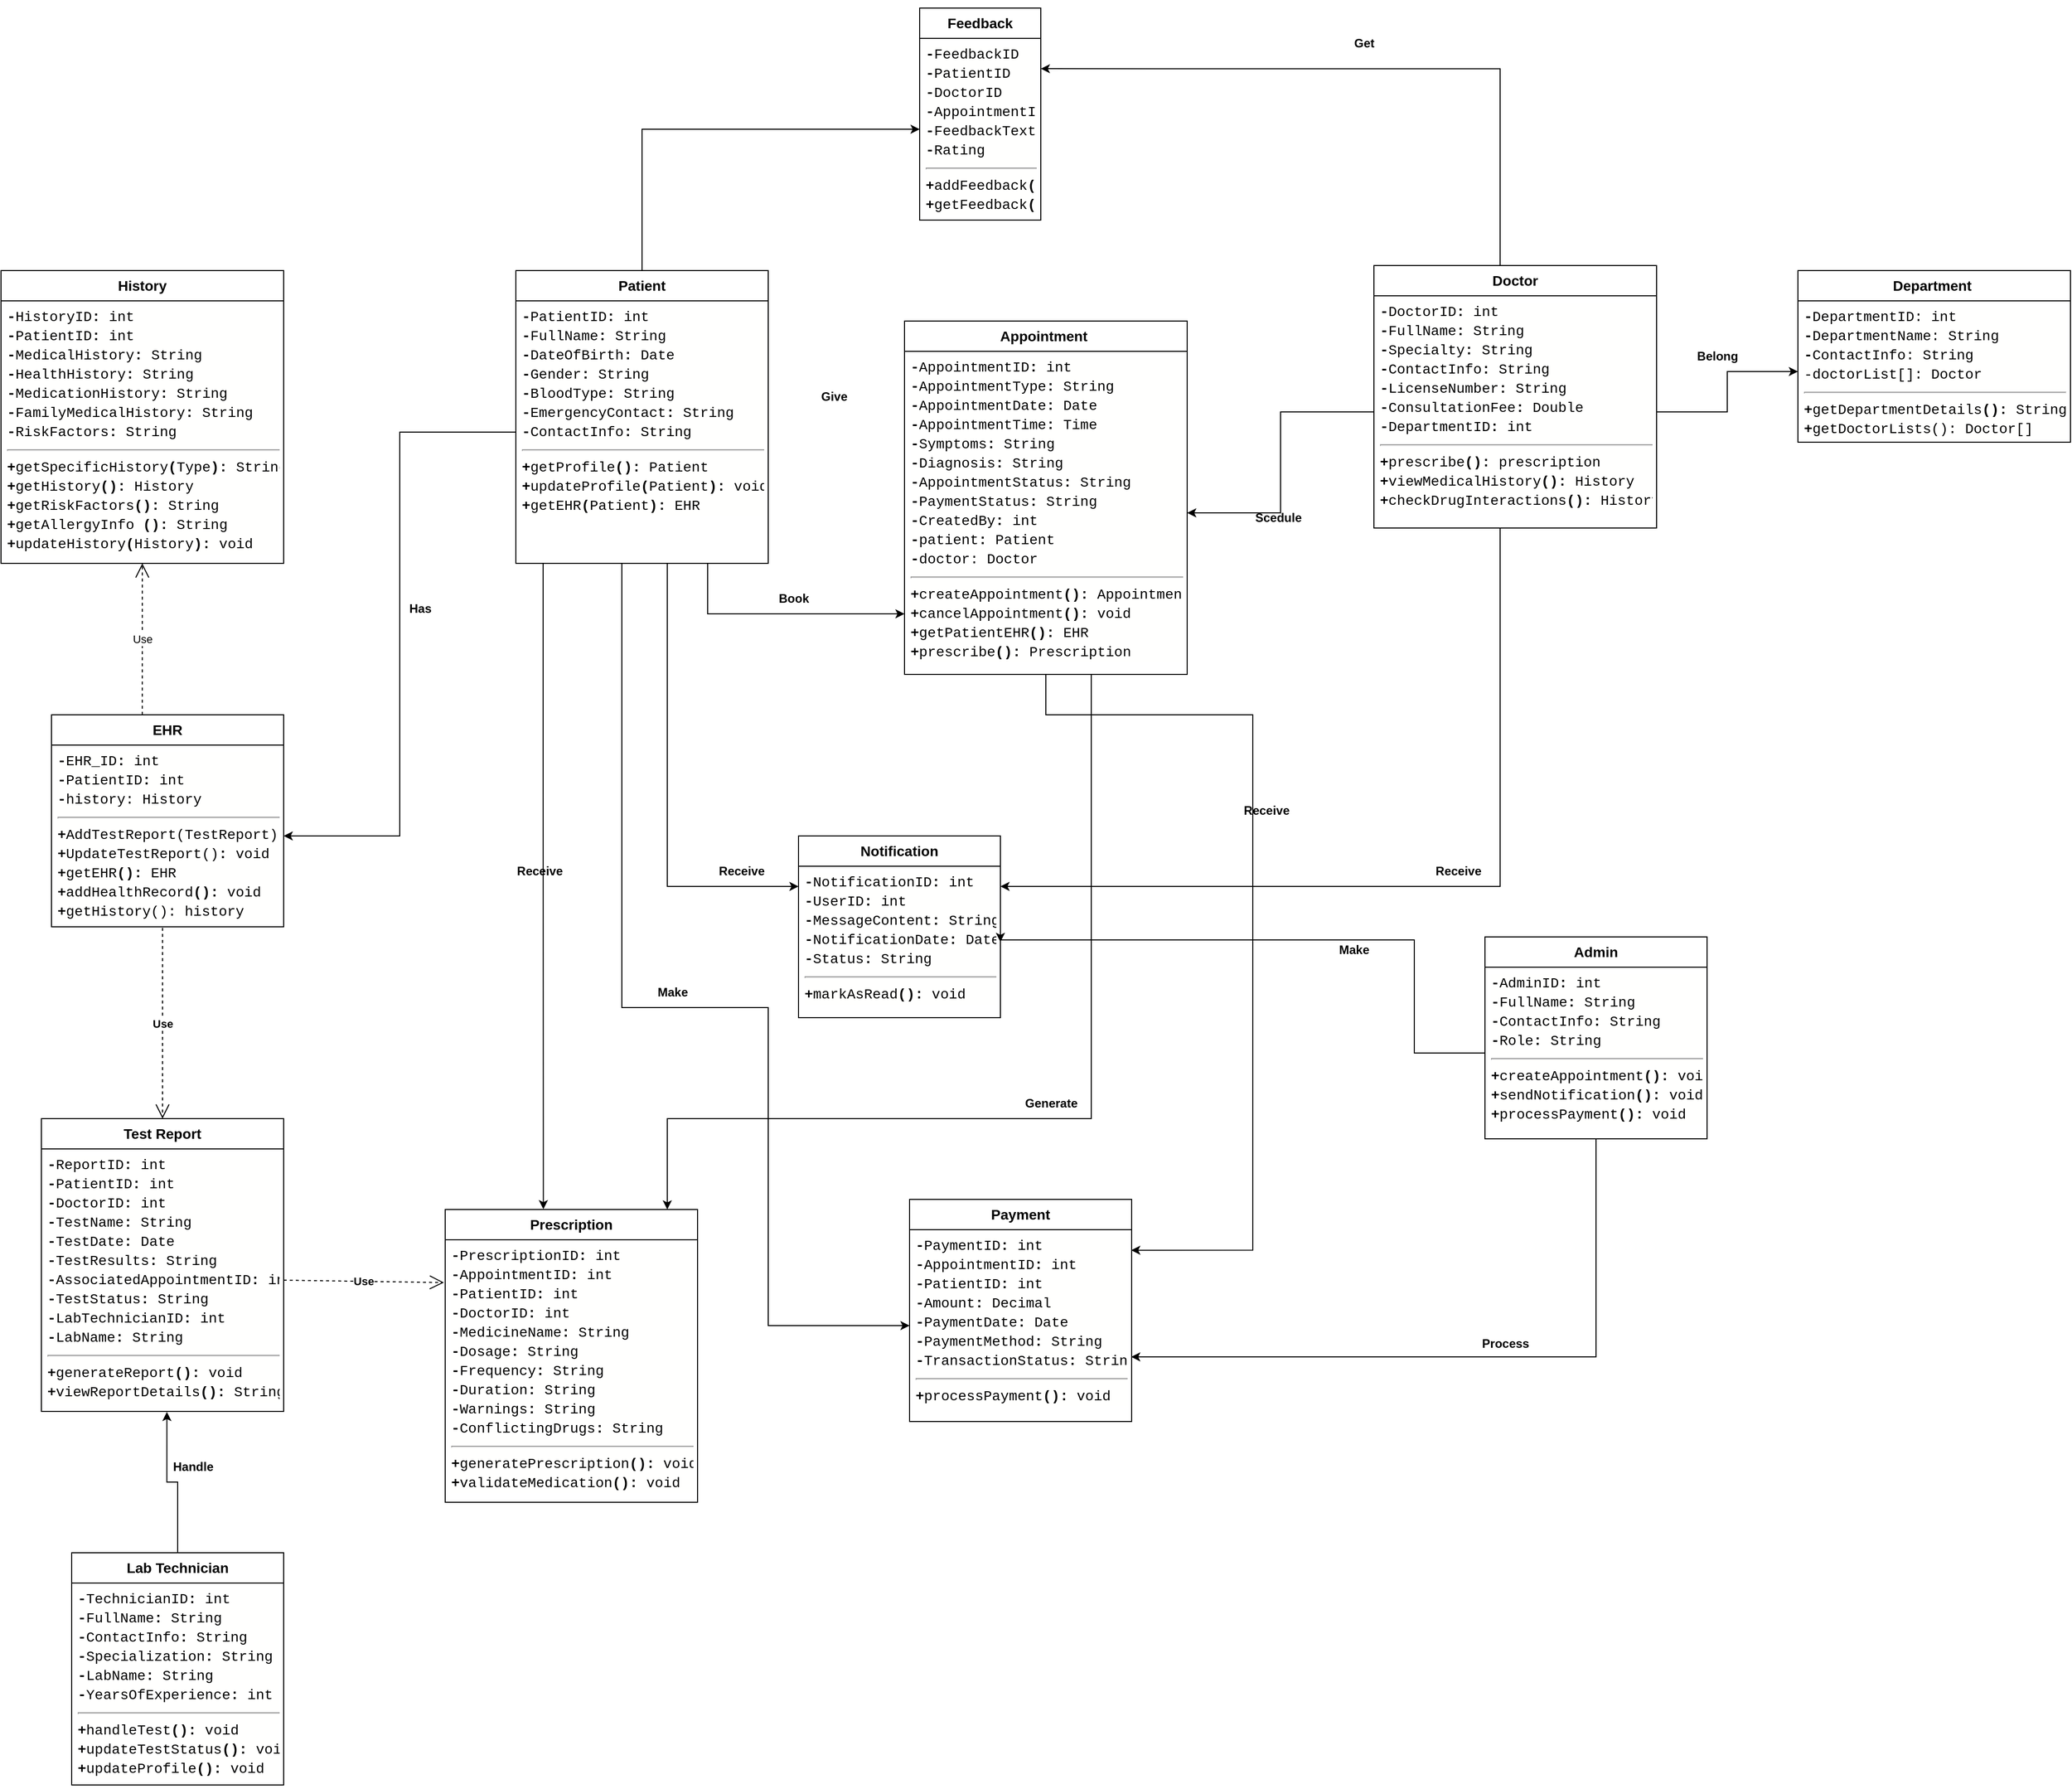 <mxfile version="25.0.1">
  <diagram id="C5RBs43oDa-KdzZeNtuy" name="Page-1">
    <mxGraphModel dx="1050" dy="574" grid="1" gridSize="10" guides="1" tooltips="1" connect="1" arrows="1" fold="1" page="1" pageScale="1" pageWidth="3300" pageHeight="4681" math="0" shadow="0">
      <root>
        <mxCell id="WIyWlLk6GJQsqaUBKTNV-0" />
        <mxCell id="WIyWlLk6GJQsqaUBKTNV-1" parent="WIyWlLk6GJQsqaUBKTNV-0" />
        <mxCell id="3bDkZ6XuROaeYBq_H3r6-121" style="edgeStyle=orthogonalEdgeStyle;rounded=0;orthogonalLoop=1;jettySize=auto;html=1;" parent="WIyWlLk6GJQsqaUBKTNV-1" source="3bDkZ6XuROaeYBq_H3r6-7" target="3bDkZ6XuROaeYBq_H3r6-32" edge="1">
          <mxGeometry relative="1" as="geometry">
            <Array as="points">
              <mxPoint x="1645" y="1170" />
            </Array>
          </mxGeometry>
        </mxCell>
        <mxCell id="3bDkZ6XuROaeYBq_H3r6-7" value="&lt;h3&gt;Doctor&lt;/h3&gt;" style="swimlane;fontStyle=0;childLayout=stackLayout;horizontal=1;startSize=30;horizontalStack=0;resizeParent=1;resizeParentMax=0;resizeLast=0;collapsible=1;marginBottom=0;whiteSpace=wrap;html=1;" parent="WIyWlLk6GJQsqaUBKTNV-1" vertex="1">
          <mxGeometry x="1520" y="555" width="280" height="260" as="geometry" />
        </mxCell>
        <mxCell id="3bDkZ6XuROaeYBq_H3r6-10" value="&lt;div style=&quot;background-color: rgb(255, 255, 254); font-family: Consolas, &amp;quot;Courier New&amp;quot;, monospace; font-size: 14px; line-height: 19px; white-space: pre;&quot;&gt;&lt;div style=&quot;line-height: 19px;&quot;&gt;&lt;div style=&quot;line-height: 19px;&quot;&gt;&lt;div&gt;&lt;span style=&quot;font-weight: bold;&quot;&gt;-&lt;/span&gt;DoctorID&lt;span style=&quot;font-weight: bold;&quot;&gt;:&lt;/span&gt; int&lt;/div&gt;&lt;div&gt;&lt;span style=&quot;font-weight: bold;&quot;&gt;-&lt;/span&gt;FullName&lt;span style=&quot;font-weight: bold;&quot;&gt;:&lt;/span&gt; String&lt;/div&gt;&lt;div&gt;&lt;span style=&quot;font-weight: bold;&quot;&gt;-&lt;/span&gt;Specialty&lt;span style=&quot;font-weight: bold;&quot;&gt;:&lt;/span&gt; String&lt;/div&gt;&lt;div&gt;&lt;span style=&quot;font-weight: bold;&quot;&gt;-&lt;/span&gt;ContactInfo&lt;span style=&quot;font-weight: bold;&quot;&gt;:&lt;/span&gt; String&lt;/div&gt;&lt;div&gt;&lt;span style=&quot;font-weight: bold;&quot;&gt;-&lt;/span&gt;LicenseNumber&lt;span style=&quot;font-weight: bold;&quot;&gt;:&lt;/span&gt; String&lt;/div&gt;&lt;div&gt;&lt;span style=&quot;font-weight: bold;&quot;&gt;-&lt;/span&gt;ConsultationFee&lt;span style=&quot;font-weight: bold;&quot;&gt;:&lt;/span&gt; Double&lt;/div&gt;&lt;div&gt;&lt;span style=&quot;font-weight: bold;&quot;&gt;-&lt;/span&gt;DepartmentID&lt;span style=&quot;font-weight: bold;&quot;&gt;:&lt;/span&gt; int&lt;/div&gt;&lt;hr&gt;&lt;div&gt;&lt;span style=&quot;font-weight: bold;&quot;&gt;+&lt;/span&gt;prescribe&lt;span style=&quot;font-weight: bold;&quot;&gt;():&lt;/span&gt; prescription&lt;/div&gt;&lt;div&gt;&lt;span style=&quot;font-weight: bold;&quot;&gt;+&lt;/span&gt;viewMedicalHistory&lt;span style=&quot;font-weight: bold;&quot;&gt;():&lt;/span&gt; History&lt;/div&gt;&lt;div&gt;&lt;span style=&quot;font-weight: bold;&quot;&gt;+&lt;/span&gt;checkDrugInteractions&lt;span style=&quot;font-weight: bold;&quot;&gt;():&lt;/span&gt; History&lt;/div&gt;&lt;/div&gt;&lt;/div&gt;&lt;/div&gt;" style="text;strokeColor=none;fillColor=none;align=left;verticalAlign=top;spacingLeft=4;spacingRight=4;overflow=hidden;points=[[0,0.5],[1,0.5]];portConstraint=eastwest;rotatable=0;whiteSpace=wrap;html=1;" parent="3bDkZ6XuROaeYBq_H3r6-7" vertex="1">
          <mxGeometry y="30" width="280" height="230" as="geometry" />
        </mxCell>
        <mxCell id="3bDkZ6XuROaeYBq_H3r6-58" style="edgeStyle=orthogonalEdgeStyle;rounded=0;orthogonalLoop=1;jettySize=auto;html=1;" parent="WIyWlLk6GJQsqaUBKTNV-1" source="3bDkZ6XuROaeYBq_H3r6-19" target="3bDkZ6XuROaeYBq_H3r6-22" edge="1">
          <mxGeometry relative="1" as="geometry">
            <Array as="points">
              <mxPoint x="860" y="900" />
            </Array>
          </mxGeometry>
        </mxCell>
        <mxCell id="3bDkZ6XuROaeYBq_H3r6-73" style="edgeStyle=orthogonalEdgeStyle;rounded=0;orthogonalLoop=1;jettySize=auto;html=1;" parent="WIyWlLk6GJQsqaUBKTNV-1" source="3bDkZ6XuROaeYBq_H3r6-19" target="3bDkZ6XuROaeYBq_H3r6-32" edge="1">
          <mxGeometry relative="1" as="geometry">
            <Array as="points">
              <mxPoint x="820" y="1170" />
            </Array>
          </mxGeometry>
        </mxCell>
        <mxCell id="3bDkZ6XuROaeYBq_H3r6-77" style="edgeStyle=orthogonalEdgeStyle;rounded=0;orthogonalLoop=1;jettySize=auto;html=1;entryX=0;entryY=0.5;entryDx=0;entryDy=0;" parent="WIyWlLk6GJQsqaUBKTNV-1" source="3bDkZ6XuROaeYBq_H3r6-19" target="3bDkZ6XuROaeYBq_H3r6-43" edge="1">
          <mxGeometry relative="1" as="geometry">
            <Array as="points">
              <mxPoint x="775" y="1290" />
              <mxPoint x="920" y="1290" />
              <mxPoint x="920" y="1605" />
            </Array>
          </mxGeometry>
        </mxCell>
        <mxCell id="3bDkZ6XuROaeYBq_H3r6-129" style="edgeStyle=orthogonalEdgeStyle;rounded=0;orthogonalLoop=1;jettySize=auto;html=1;" parent="WIyWlLk6GJQsqaUBKTNV-1" source="3bDkZ6XuROaeYBq_H3r6-19" target="3bDkZ6XuROaeYBq_H3r6-34" edge="1">
          <mxGeometry relative="1" as="geometry" />
        </mxCell>
        <mxCell id="3bDkZ6XuROaeYBq_H3r6-19" value="&lt;h3&gt;Patient&lt;/h3&gt;" style="swimlane;fontStyle=0;childLayout=stackLayout;horizontal=1;startSize=30;horizontalStack=0;resizeParent=1;resizeParentMax=0;resizeLast=0;collapsible=1;marginBottom=0;whiteSpace=wrap;html=1;" parent="WIyWlLk6GJQsqaUBKTNV-1" vertex="1">
          <mxGeometry x="670" y="560" width="250" height="290" as="geometry" />
        </mxCell>
        <mxCell id="3bDkZ6XuROaeYBq_H3r6-20" value="&lt;div style=&quot;background-color: rgb(255, 255, 254); font-family: Consolas, &amp;quot;Courier New&amp;quot;, monospace; font-size: 14px; line-height: 19px; white-space: pre;&quot;&gt;&lt;div style=&quot;line-height: 19px;&quot;&gt;&lt;div style=&quot;line-height: 19px;&quot;&gt;&lt;div style=&quot;line-height: 19px;&quot;&gt;&lt;div&gt;&lt;span style=&quot;font-weight: bold;&quot;&gt;-&lt;/span&gt;PatientID&lt;span style=&quot;font-weight: bold;&quot;&gt;:&lt;/span&gt; int&lt;/div&gt;&lt;div&gt;&lt;span style=&quot;font-weight: bold;&quot;&gt;-&lt;/span&gt;FullName&lt;span style=&quot;font-weight: bold;&quot;&gt;:&lt;/span&gt; String&lt;/div&gt;&lt;div&gt;&lt;span style=&quot;font-weight: bold;&quot;&gt;-&lt;/span&gt;DateOfBirth&lt;span style=&quot;font-weight: bold;&quot;&gt;:&lt;/span&gt; Date&lt;/div&gt;&lt;div&gt;&lt;span style=&quot;font-weight: bold;&quot;&gt;-&lt;/span&gt;Gender&lt;span style=&quot;font-weight: bold;&quot;&gt;:&lt;/span&gt; String&lt;/div&gt;&lt;div&gt;&lt;span style=&quot;font-weight: bold;&quot;&gt;-&lt;/span&gt;BloodType&lt;span style=&quot;font-weight: bold;&quot;&gt;:&lt;/span&gt; String&lt;/div&gt;&lt;div&gt;&lt;span style=&quot;font-weight: bold;&quot;&gt;-&lt;/span&gt;EmergencyContact&lt;span style=&quot;font-weight: bold;&quot;&gt;:&lt;/span&gt; String&lt;/div&gt;&lt;div&gt;&lt;span style=&quot;font-weight: bold;&quot;&gt;-&lt;/span&gt;ContactInfo&lt;span style=&quot;font-weight: bold;&quot;&gt;:&lt;/span&gt; String&lt;/div&gt;&lt;hr&gt;&lt;div&gt;&lt;span style=&quot;font-weight: bold;&quot;&gt;+&lt;/span&gt;getProfile&lt;span style=&quot;font-weight: bold;&quot;&gt;():&lt;/span&gt; Patient&lt;/div&gt;&lt;div&gt;&lt;span style=&quot;font-weight: bold;&quot;&gt;+&lt;/span&gt;updateProfile&lt;span style=&quot;font-weight: bold;&quot;&gt;(&lt;/span&gt;Patient&lt;span style=&quot;font-weight: bold;&quot;&gt;):&lt;/span&gt; void&lt;/div&gt;&lt;div&gt;&lt;span style=&quot;font-weight: bold;&quot;&gt;+&lt;/span&gt;getEHR&lt;span style=&quot;font-weight: bold;&quot;&gt;(&lt;/span&gt;Patient&lt;span style=&quot;font-weight: bold;&quot;&gt;):&lt;/span&gt; EHR&lt;/div&gt;&lt;/div&gt;&lt;/div&gt;&lt;/div&gt;&lt;/div&gt;" style="text;strokeColor=none;fillColor=none;align=left;verticalAlign=top;spacingLeft=4;spacingRight=4;overflow=hidden;points=[[0,0.5],[1,0.5]];portConstraint=eastwest;rotatable=0;whiteSpace=wrap;html=1;" parent="3bDkZ6XuROaeYBq_H3r6-19" vertex="1">
          <mxGeometry y="30" width="250" height="260" as="geometry" />
        </mxCell>
        <mxCell id="3bDkZ6XuROaeYBq_H3r6-131" style="edgeStyle=orthogonalEdgeStyle;rounded=0;orthogonalLoop=1;jettySize=auto;html=1;" parent="WIyWlLk6GJQsqaUBKTNV-1" source="3bDkZ6XuROaeYBq_H3r6-21" target="3bDkZ6XuROaeYBq_H3r6-23" edge="1">
          <mxGeometry relative="1" as="geometry">
            <Array as="points">
              <mxPoint x="1240" y="1400" />
              <mxPoint x="820" y="1400" />
            </Array>
          </mxGeometry>
        </mxCell>
        <mxCell id="3bDkZ6XuROaeYBq_H3r6-135" style="edgeStyle=orthogonalEdgeStyle;rounded=0;orthogonalLoop=1;jettySize=auto;html=1;entryX=0.998;entryY=0.107;entryDx=0;entryDy=0;entryPerimeter=0;" parent="WIyWlLk6GJQsqaUBKTNV-1" source="3bDkZ6XuROaeYBq_H3r6-21" target="3bDkZ6XuROaeYBq_H3r6-43" edge="1">
          <mxGeometry relative="1" as="geometry">
            <mxPoint x="1300" y="1520" as="targetPoint" />
            <Array as="points">
              <mxPoint x="1400" y="1000" />
              <mxPoint x="1400" y="1530" />
            </Array>
          </mxGeometry>
        </mxCell>
        <mxCell id="3bDkZ6XuROaeYBq_H3r6-21" value="&lt;h3&gt;Appointment&amp;nbsp;&lt;/h3&gt;" style="swimlane;fontStyle=0;childLayout=stackLayout;horizontal=1;startSize=30;horizontalStack=0;resizeParent=1;resizeParentMax=0;resizeLast=0;collapsible=1;marginBottom=0;whiteSpace=wrap;html=1;" parent="WIyWlLk6GJQsqaUBKTNV-1" vertex="1">
          <mxGeometry x="1055" y="610" width="280" height="350" as="geometry" />
        </mxCell>
        <mxCell id="3bDkZ6XuROaeYBq_H3r6-22" value="&lt;div style=&quot;background-color: rgb(255, 255, 254); font-family: Consolas, &amp;quot;Courier New&amp;quot;, monospace; font-size: 14px; line-height: 19px; white-space: pre;&quot;&gt;&lt;div style=&quot;line-height: 19px;&quot;&gt;&lt;div style=&quot;line-height: 19px;&quot;&gt;&lt;div style=&quot;line-height: 19px;&quot;&gt;&lt;div&gt;&lt;span style=&quot;font-weight: bold;&quot;&gt;-&lt;/span&gt;AppointmentID&lt;span style=&quot;font-weight: bold;&quot;&gt;:&lt;/span&gt; int&lt;/div&gt;&lt;div&gt;&lt;span style=&quot;font-weight: bold;&quot;&gt;-&lt;/span&gt;AppointmentType&lt;span style=&quot;font-weight: bold;&quot;&gt;:&lt;/span&gt; String&lt;/div&gt;&lt;div&gt;&lt;span style=&quot;font-weight: bold;&quot;&gt;-&lt;/span&gt;AppointmentDate&lt;span style=&quot;font-weight: bold;&quot;&gt;:&lt;/span&gt; Date&lt;/div&gt;&lt;div&gt;&lt;span style=&quot;font-weight: bold;&quot;&gt;-&lt;/span&gt;AppointmentTime&lt;span style=&quot;font-weight: bold;&quot;&gt;:&lt;/span&gt; Time&lt;/div&gt;&lt;div&gt;&lt;span style=&quot;font-weight: bold;&quot;&gt;-&lt;/span&gt;Symptoms&lt;span style=&quot;font-weight: bold;&quot;&gt;:&lt;/span&gt; String&lt;/div&gt;&lt;div&gt;&lt;span style=&quot;font-weight: bold;&quot;&gt;-&lt;/span&gt;Diagnosis&lt;span style=&quot;font-weight: bold;&quot;&gt;:&lt;/span&gt; String&lt;/div&gt;&lt;div&gt;&lt;span style=&quot;font-weight: bold;&quot;&gt;-&lt;/span&gt;AppointmentStatus&lt;span style=&quot;font-weight: bold;&quot;&gt;:&lt;/span&gt; String&lt;/div&gt;&lt;div&gt;&lt;span style=&quot;font-weight: bold;&quot;&gt;-&lt;/span&gt;PaymentStatus&lt;span style=&quot;font-weight: bold;&quot;&gt;:&lt;/span&gt; String&lt;/div&gt;&lt;div&gt;&lt;span style=&quot;font-weight: bold;&quot;&gt;-&lt;/span&gt;CreatedBy&lt;span style=&quot;font-weight: bold;&quot;&gt;:&lt;/span&gt; int&lt;/div&gt;&lt;div&gt;&lt;span style=&quot;font-weight: bold;&quot;&gt;-&lt;/span&gt;patient&lt;span style=&quot;font-weight: bold;&quot;&gt;: &lt;/span&gt;Patient&lt;/div&gt;&lt;div&gt;&lt;b&gt;-&lt;/b&gt;doctor: Doctor&lt;/div&gt;&lt;hr&gt;&lt;div&gt;&lt;span style=&quot;font-weight: bold;&quot;&gt;+&lt;/span&gt;createAppointment&lt;span style=&quot;font-weight: bold;&quot;&gt;():&lt;/span&gt; Appointment&lt;/div&gt;&lt;div&gt;&lt;span style=&quot;font-weight: bold;&quot;&gt;+&lt;/span&gt;cancelAppointment&lt;span style=&quot;font-weight: bold;&quot;&gt;():&lt;/span&gt; void&lt;/div&gt;&lt;div&gt;&lt;span style=&quot;font-weight: bold;&quot;&gt;+&lt;/span&gt;getPatientEHR&lt;span style=&quot;font-weight: bold;&quot;&gt;():&lt;/span&gt; EHR&lt;/div&gt;&lt;div&gt;&lt;span style=&quot;font-weight: bold;&quot;&gt;+&lt;/span&gt;prescribe&lt;span style=&quot;font-weight: bold;&quot;&gt;():&lt;/span&gt; Prescription &lt;/div&gt;&lt;/div&gt;&lt;/div&gt;&lt;/div&gt;&lt;/div&gt;" style="text;strokeColor=none;fillColor=none;align=left;verticalAlign=top;spacingLeft=4;spacingRight=4;overflow=hidden;points=[[0,0.5],[1,0.5]];portConstraint=eastwest;rotatable=0;whiteSpace=wrap;html=1;" parent="3bDkZ6XuROaeYBq_H3r6-21" vertex="1">
          <mxGeometry y="30" width="280" height="320" as="geometry" />
        </mxCell>
        <mxCell id="3bDkZ6XuROaeYBq_H3r6-23" value="&lt;h3&gt;&lt;b&gt;Prescription&lt;/b&gt;&lt;/h3&gt;" style="swimlane;fontStyle=0;childLayout=stackLayout;horizontal=1;startSize=30;horizontalStack=0;resizeParent=1;resizeParentMax=0;resizeLast=0;collapsible=1;marginBottom=0;whiteSpace=wrap;html=1;" parent="WIyWlLk6GJQsqaUBKTNV-1" vertex="1">
          <mxGeometry x="600" y="1490" width="250" height="290" as="geometry" />
        </mxCell>
        <mxCell id="3bDkZ6XuROaeYBq_H3r6-24" value="&lt;div style=&quot;background-color: rgb(255, 255, 254); font-family: Consolas, &amp;quot;Courier New&amp;quot;, monospace; font-size: 14px; line-height: 19px; white-space: pre;&quot;&gt;&lt;div style=&quot;line-height: 19px;&quot;&gt;&lt;div style=&quot;line-height: 19px;&quot;&gt;&lt;div style=&quot;line-height: 19px;&quot;&gt;&lt;div&gt;&lt;span style=&quot;font-weight: bold;&quot;&gt;-&lt;/span&gt;PrescriptionID&lt;span style=&quot;font-weight: bold;&quot;&gt;:&lt;/span&gt; int&lt;/div&gt;&lt;div&gt;&lt;span style=&quot;font-weight: bold;&quot;&gt;-&lt;/span&gt;AppointmentID&lt;span style=&quot;font-weight: bold;&quot;&gt;:&lt;/span&gt; int&lt;/div&gt;&lt;div&gt;&lt;span style=&quot;font-weight: bold;&quot;&gt;-&lt;/span&gt;PatientID&lt;span style=&quot;font-weight: bold;&quot;&gt;:&lt;/span&gt; int&lt;/div&gt;&lt;div&gt;&lt;span style=&quot;font-weight: bold;&quot;&gt;-&lt;/span&gt;DoctorID&lt;span style=&quot;font-weight: bold;&quot;&gt;:&lt;/span&gt; int&lt;/div&gt;&lt;div&gt;&lt;span style=&quot;font-weight: bold;&quot;&gt;-&lt;/span&gt;MedicineName&lt;span style=&quot;font-weight: bold;&quot;&gt;:&lt;/span&gt; String&lt;/div&gt;&lt;div&gt;&lt;span style=&quot;font-weight: bold;&quot;&gt;-&lt;/span&gt;Dosage&lt;span style=&quot;font-weight: bold;&quot;&gt;:&lt;/span&gt; String&lt;/div&gt;&lt;div&gt;&lt;span style=&quot;font-weight: bold;&quot;&gt;-&lt;/span&gt;Frequency&lt;span style=&quot;font-weight: bold;&quot;&gt;:&lt;/span&gt; String&lt;/div&gt;&lt;div&gt;&lt;span style=&quot;font-weight: bold;&quot;&gt;-&lt;/span&gt;Duration&lt;span style=&quot;font-weight: bold;&quot;&gt;:&lt;/span&gt; String&lt;/div&gt;&lt;div&gt;&lt;span style=&quot;font-weight: bold;&quot;&gt;-&lt;/span&gt;Warnings&lt;span style=&quot;font-weight: bold;&quot;&gt;:&lt;/span&gt; String&lt;/div&gt;&lt;div&gt;&lt;span style=&quot;font-weight: bold;&quot;&gt;-&lt;/span&gt;ConflictingDrugs&lt;span style=&quot;font-weight: bold;&quot;&gt;:&lt;/span&gt; String&lt;/div&gt;&lt;hr&gt;&lt;div&gt;&lt;span style=&quot;font-weight: bold;&quot;&gt;+&lt;/span&gt;generatePrescription&lt;span style=&quot;font-weight: bold;&quot;&gt;():&lt;/span&gt; void&lt;/div&gt;&lt;div&gt;&lt;span style=&quot;font-weight: bold;&quot;&gt;+&lt;/span&gt;validateMedication&lt;span style=&quot;font-weight: bold;&quot;&gt;():&lt;/span&gt; void&lt;/div&gt;&lt;/div&gt;&lt;/div&gt;&lt;/div&gt;&lt;/div&gt;" style="text;strokeColor=none;fillColor=none;align=left;verticalAlign=top;spacingLeft=4;spacingRight=4;overflow=hidden;points=[[0,0.5],[1,0.5]];portConstraint=eastwest;rotatable=0;whiteSpace=wrap;html=1;" parent="3bDkZ6XuROaeYBq_H3r6-23" vertex="1">
          <mxGeometry y="30" width="250" height="260" as="geometry" />
        </mxCell>
        <mxCell id="3bDkZ6XuROaeYBq_H3r6-27" value="&lt;h3&gt;Lab Technician&lt;/h3&gt;" style="swimlane;fontStyle=0;childLayout=stackLayout;horizontal=1;startSize=30;horizontalStack=0;resizeParent=1;resizeParentMax=0;resizeLast=0;collapsible=1;marginBottom=0;whiteSpace=wrap;html=1;" parent="WIyWlLk6GJQsqaUBKTNV-1" vertex="1">
          <mxGeometry x="230" y="1830" width="210" height="230" as="geometry" />
        </mxCell>
        <mxCell id="3bDkZ6XuROaeYBq_H3r6-28" value="&lt;div style=&quot;background-color: rgb(255, 255, 254); font-family: Consolas, &amp;quot;Courier New&amp;quot;, monospace; font-size: 14px; line-height: 19px; white-space: pre;&quot;&gt;&lt;div style=&quot;line-height: 19px;&quot;&gt;&lt;div style=&quot;line-height: 19px;&quot;&gt;&lt;div style=&quot;line-height: 19px;&quot;&gt;&lt;div style=&quot;line-height: 19px;&quot;&gt;&lt;div&gt;&lt;span style=&quot;font-weight: bold;&quot;&gt;-&lt;/span&gt;TechnicianID&lt;span style=&quot;font-weight: bold;&quot;&gt;:&lt;/span&gt; int&lt;/div&gt;&lt;div&gt;&lt;span style=&quot;font-weight: bold;&quot;&gt;-&lt;/span&gt;FullName&lt;span style=&quot;font-weight: bold;&quot;&gt;:&lt;/span&gt; String&lt;/div&gt;&lt;div&gt;&lt;span style=&quot;font-weight: bold;&quot;&gt;-&lt;/span&gt;ContactInfo&lt;span style=&quot;font-weight: bold;&quot;&gt;:&lt;/span&gt; String&lt;/div&gt;&lt;div&gt;&lt;span style=&quot;font-weight: bold;&quot;&gt;-&lt;/span&gt;Specialization&lt;span style=&quot;font-weight: bold;&quot;&gt;:&lt;/span&gt; String&lt;/div&gt;&lt;div&gt;&lt;span style=&quot;font-weight: bold;&quot;&gt;-&lt;/span&gt;LabName&lt;span style=&quot;font-weight: bold;&quot;&gt;:&lt;/span&gt; String&lt;/div&gt;&lt;div&gt;&lt;span style=&quot;font-weight: bold;&quot;&gt;-&lt;/span&gt;YearsOfExperience&lt;span style=&quot;font-weight: bold;&quot;&gt;:&lt;/span&gt; int&lt;/div&gt;&lt;hr&gt;&lt;div&gt;&lt;span style=&quot;font-weight: bold;&quot;&gt;+&lt;/span&gt;handleTest&lt;span style=&quot;font-weight: bold;&quot;&gt;():&lt;/span&gt; void&lt;/div&gt;&lt;div&gt;&lt;span style=&quot;font-weight: bold;&quot;&gt;+&lt;/span&gt;updateTestStatus&lt;span style=&quot;font-weight: bold;&quot;&gt;():&lt;/span&gt; void&lt;/div&gt;&lt;div&gt;&lt;span style=&quot;font-weight: bold;&quot;&gt;+&lt;/span&gt;updateProfile&lt;span style=&quot;font-weight: bold;&quot;&gt;():&lt;/span&gt; void&lt;/div&gt;&lt;/div&gt;&lt;/div&gt;&lt;/div&gt;&lt;/div&gt;&lt;/div&gt;" style="text;strokeColor=none;fillColor=none;align=left;verticalAlign=top;spacingLeft=4;spacingRight=4;overflow=hidden;points=[[0,0.5],[1,0.5]];portConstraint=eastwest;rotatable=0;whiteSpace=wrap;html=1;" parent="3bDkZ6XuROaeYBq_H3r6-27" vertex="1">
          <mxGeometry y="30" width="210" height="200" as="geometry" />
        </mxCell>
        <mxCell id="3bDkZ6XuROaeYBq_H3r6-29" value="&lt;h3&gt;&lt;b&gt;Test Report&lt;/b&gt;&lt;/h3&gt;" style="swimlane;fontStyle=0;childLayout=stackLayout;horizontal=1;startSize=30;horizontalStack=0;resizeParent=1;resizeParentMax=0;resizeLast=0;collapsible=1;marginBottom=0;whiteSpace=wrap;html=1;" parent="WIyWlLk6GJQsqaUBKTNV-1" vertex="1">
          <mxGeometry x="200" y="1400" width="240" height="290" as="geometry" />
        </mxCell>
        <mxCell id="3bDkZ6XuROaeYBq_H3r6-30" value="&lt;div style=&quot;background-color: rgb(255, 255, 254); font-family: Consolas, &amp;quot;Courier New&amp;quot;, monospace; font-size: 14px; line-height: 19px; white-space: pre;&quot;&gt;&lt;div style=&quot;line-height: 19px;&quot;&gt;&lt;div style=&quot;line-height: 19px;&quot;&gt;&lt;div style=&quot;line-height: 19px;&quot;&gt;&lt;div style=&quot;line-height: 19px;&quot;&gt;&lt;div&gt;&lt;span style=&quot;font-weight: bold;&quot;&gt;-&lt;/span&gt;ReportID&lt;span style=&quot;font-weight: bold;&quot;&gt;:&lt;/span&gt; int&lt;/div&gt;&lt;div&gt;&lt;span style=&quot;font-weight: bold;&quot;&gt;-&lt;/span&gt;PatientID&lt;span style=&quot;font-weight: bold;&quot;&gt;:&lt;/span&gt; int&lt;/div&gt;&lt;div&gt;&lt;span style=&quot;font-weight: bold;&quot;&gt;-&lt;/span&gt;DoctorID&lt;span style=&quot;font-weight: bold;&quot;&gt;:&lt;/span&gt; int&lt;/div&gt;&lt;div&gt;&lt;span style=&quot;font-weight: bold;&quot;&gt;-&lt;/span&gt;TestName&lt;span style=&quot;font-weight: bold;&quot;&gt;:&lt;/span&gt; String&lt;/div&gt;&lt;div&gt;&lt;span style=&quot;font-weight: bold;&quot;&gt;-&lt;/span&gt;TestDate&lt;span style=&quot;font-weight: bold;&quot;&gt;:&lt;/span&gt; Date&lt;/div&gt;&lt;div&gt;&lt;span style=&quot;font-weight: bold;&quot;&gt;-&lt;/span&gt;TestResults&lt;span style=&quot;font-weight: bold;&quot;&gt;:&lt;/span&gt; String&lt;/div&gt;&lt;div&gt;&lt;span style=&quot;font-weight: bold;&quot;&gt;-&lt;/span&gt;AssociatedAppointmentID&lt;span style=&quot;font-weight: bold;&quot;&gt;:&lt;/span&gt; int&lt;/div&gt;&lt;div&gt;&lt;span style=&quot;font-weight: bold;&quot;&gt;-&lt;/span&gt;TestStatus&lt;span style=&quot;font-weight: bold;&quot;&gt;:&lt;/span&gt; String&lt;/div&gt;&lt;div&gt;&lt;span style=&quot;font-weight: bold;&quot;&gt;-&lt;/span&gt;LabTechnicianID&lt;span style=&quot;font-weight: bold;&quot;&gt;:&lt;/span&gt; int&lt;/div&gt;&lt;div&gt;&lt;span style=&quot;font-weight: bold;&quot;&gt;-&lt;/span&gt;LabName&lt;span style=&quot;font-weight: bold;&quot;&gt;:&lt;/span&gt; String&lt;/div&gt;&lt;hr&gt;&lt;div&gt;&lt;span style=&quot;font-weight: bold;&quot;&gt;+&lt;/span&gt;generateReport&lt;span style=&quot;font-weight: bold;&quot;&gt;():&lt;/span&gt; void&lt;/div&gt;&lt;div&gt;&lt;span style=&quot;font-weight: bold;&quot;&gt;+&lt;/span&gt;viewReportDetails&lt;span style=&quot;font-weight: bold;&quot;&gt;():&lt;/span&gt; String&lt;/div&gt;&lt;/div&gt;&lt;/div&gt;&lt;/div&gt;&lt;/div&gt;&lt;/div&gt;" style="text;strokeColor=none;fillColor=none;align=left;verticalAlign=top;spacingLeft=4;spacingRight=4;overflow=hidden;points=[[0,0.5],[1,0.5]];portConstraint=eastwest;rotatable=0;whiteSpace=wrap;html=1;" parent="3bDkZ6XuROaeYBq_H3r6-29" vertex="1">
          <mxGeometry y="30" width="240" height="260" as="geometry" />
        </mxCell>
        <mxCell id="3bDkZ6XuROaeYBq_H3r6-31" value="&lt;h3&gt;Notification&lt;/h3&gt;" style="swimlane;fontStyle=0;childLayout=stackLayout;horizontal=1;startSize=30;horizontalStack=0;resizeParent=1;resizeParentMax=0;resizeLast=0;collapsible=1;marginBottom=0;whiteSpace=wrap;html=1;" parent="WIyWlLk6GJQsqaUBKTNV-1" vertex="1">
          <mxGeometry x="950" y="1120" width="200" height="180" as="geometry" />
        </mxCell>
        <mxCell id="3bDkZ6XuROaeYBq_H3r6-32" value="&lt;div style=&quot;background-color: rgb(255, 255, 254); font-family: Consolas, &amp;quot;Courier New&amp;quot;, monospace; font-size: 14px; line-height: 19px; white-space: pre;&quot;&gt;&lt;div style=&quot;line-height: 19px;&quot;&gt;&lt;div style=&quot;line-height: 19px;&quot;&gt;&lt;div&gt;&lt;span style=&quot;font-weight: bold;&quot;&gt;-&lt;/span&gt;NotificationID&lt;span style=&quot;font-weight: bold;&quot;&gt;:&lt;/span&gt; int&lt;/div&gt;&lt;div&gt;&lt;span style=&quot;font-weight: bold;&quot;&gt;-&lt;/span&gt;UserID&lt;span style=&quot;font-weight: bold;&quot;&gt;:&lt;/span&gt; int&lt;/div&gt;&lt;div&gt;&lt;span style=&quot;font-weight: bold;&quot;&gt;-&lt;/span&gt;MessageContent&lt;span style=&quot;font-weight: bold;&quot;&gt;:&lt;/span&gt; String&lt;/div&gt;&lt;div&gt;&lt;span style=&quot;font-weight: bold;&quot;&gt;-&lt;/span&gt;NotificationDate&lt;span style=&quot;font-weight: bold;&quot;&gt;:&lt;/span&gt; Date&lt;/div&gt;&lt;div&gt;&lt;span style=&quot;font-weight: bold;&quot;&gt;-&lt;/span&gt;Status&lt;span style=&quot;font-weight: bold;&quot;&gt;:&lt;/span&gt; String&lt;/div&gt;&lt;hr&gt;&lt;div&gt;&lt;span style=&quot;font-weight: bold;&quot;&gt;+&lt;/span&gt;markAsRead&lt;span style=&quot;font-weight: bold;&quot;&gt;():&lt;/span&gt; void&lt;/div&gt;&lt;/div&gt;&lt;/div&gt;&lt;/div&gt;" style="text;strokeColor=none;fillColor=none;align=left;verticalAlign=top;spacingLeft=4;spacingRight=4;overflow=hidden;points=[[0,0.5],[1,0.5]];portConstraint=eastwest;rotatable=0;whiteSpace=wrap;html=1;" parent="3bDkZ6XuROaeYBq_H3r6-31" vertex="1">
          <mxGeometry y="30" width="200" height="150" as="geometry" />
        </mxCell>
        <mxCell id="3bDkZ6XuROaeYBq_H3r6-33" value="&lt;h3&gt;Feedback&lt;/h3&gt;" style="swimlane;fontStyle=0;childLayout=stackLayout;horizontal=1;startSize=30;horizontalStack=0;resizeParent=1;resizeParentMax=0;resizeLast=0;collapsible=1;marginBottom=0;whiteSpace=wrap;html=1;" parent="WIyWlLk6GJQsqaUBKTNV-1" vertex="1">
          <mxGeometry x="1070" y="300" width="120" height="210" as="geometry" />
        </mxCell>
        <mxCell id="3bDkZ6XuROaeYBq_H3r6-34" value="&lt;div style=&quot;background-color: rgb(255, 255, 254); font-family: Consolas, &amp;quot;Courier New&amp;quot;, monospace; font-size: 14px; line-height: 19px; white-space: pre;&quot;&gt;&lt;div style=&quot;line-height: 19px;&quot;&gt;&lt;div style=&quot;line-height: 19px;&quot;&gt;&lt;div&gt;&lt;span style=&quot;font-weight: bold;&quot;&gt;-&lt;/span&gt;FeedbackID&lt;/div&gt;&lt;div&gt;&lt;span style=&quot;font-weight: bold;&quot;&gt;-&lt;/span&gt;PatientID&lt;/div&gt;&lt;div&gt;&lt;span style=&quot;font-weight: bold;&quot;&gt;-&lt;/span&gt;DoctorID&lt;/div&gt;&lt;div&gt;&lt;span style=&quot;font-weight: bold;&quot;&gt;-&lt;/span&gt;AppointmentID&lt;/div&gt;&lt;div&gt;&lt;span style=&quot;font-weight: bold;&quot;&gt;-&lt;/span&gt;FeedbackText&lt;/div&gt;&lt;div&gt;&lt;span style=&quot;font-weight: bold;&quot;&gt;-&lt;/span&gt;Rating&lt;/div&gt;&lt;hr&gt;&lt;div&gt;&lt;span style=&quot;font-weight: bold;&quot;&gt;+&lt;/span&gt;addFeedback&lt;span style=&quot;font-weight: bold;&quot;&gt;()&lt;/span&gt;&lt;/div&gt;&lt;div&gt;&lt;span style=&quot;font-weight: bold;&quot;&gt;+&lt;/span&gt;getFeedback&lt;span style=&quot;font-weight: bold;&quot;&gt;()&lt;/span&gt;&lt;/div&gt;&lt;/div&gt;&lt;/div&gt;&lt;/div&gt;" style="text;strokeColor=none;fillColor=none;align=left;verticalAlign=top;spacingLeft=4;spacingRight=4;overflow=hidden;points=[[0,0.5],[1,0.5]];portConstraint=eastwest;rotatable=0;whiteSpace=wrap;html=1;" parent="3bDkZ6XuROaeYBq_H3r6-33" vertex="1">
          <mxGeometry y="30" width="120" height="180" as="geometry" />
        </mxCell>
        <mxCell id="3bDkZ6XuROaeYBq_H3r6-35" value="&lt;h3&gt;EHR&lt;/h3&gt;" style="swimlane;fontStyle=0;childLayout=stackLayout;horizontal=1;startSize=30;horizontalStack=0;resizeParent=1;resizeParentMax=0;resizeLast=0;collapsible=1;marginBottom=0;whiteSpace=wrap;html=1;" parent="WIyWlLk6GJQsqaUBKTNV-1" vertex="1">
          <mxGeometry x="210" y="1000" width="230" height="210" as="geometry" />
        </mxCell>
        <mxCell id="3bDkZ6XuROaeYBq_H3r6-36" value="&lt;div style=&quot;background-color: rgb(255, 255, 254); font-family: Consolas, &amp;quot;Courier New&amp;quot;, monospace; font-size: 14px; line-height: 19px; white-space: pre;&quot;&gt;&lt;div style=&quot;line-height: 19px;&quot;&gt;&lt;div style=&quot;line-height: 19px;&quot;&gt;&lt;div&gt;&lt;span style=&quot;font-weight: bold;&quot;&gt;-&lt;/span&gt;EHR_ID&lt;span style=&quot;font-weight: bold;&quot;&gt;:&lt;/span&gt; int&lt;/div&gt;&lt;div&gt;&lt;span style=&quot;font-weight: bold;&quot;&gt;-&lt;/span&gt;PatientID&lt;span style=&quot;font-weight: bold;&quot;&gt;:&lt;/span&gt; int&lt;/div&gt;&lt;div&gt;&lt;span style=&quot;font-weight: bold;&quot;&gt;-&lt;/span&gt;history: History&lt;/div&gt;&lt;hr&gt;&lt;div&gt;&lt;span style=&quot;font-weight: 700;&quot;&gt;+&lt;/span&gt;AddTestReport(TestReport)&lt;span style=&quot;font-weight: bold;&quot;&gt;:&lt;/span&gt; void&lt;/div&gt;&lt;div&gt;&lt;span style=&quot;font-weight: 700;&quot;&gt;+&lt;/span&gt;UpdateTestReport()&lt;span style=&quot;font-weight: bold;&quot;&gt;:&lt;/span&gt; void&lt;/div&gt;&lt;div&gt;&lt;span style=&quot;font-weight: bold;&quot;&gt;+&lt;/span&gt;getEHR&lt;span style=&quot;font-weight: bold;&quot;&gt;():&lt;/span&gt; EHR&lt;/div&gt;&lt;div&gt;&lt;span style=&quot;font-weight: bold;&quot;&gt;+&lt;/span&gt;addHealthRecord&lt;span style=&quot;font-weight: bold;&quot;&gt;():&lt;/span&gt; void&lt;/div&gt;&lt;div&gt;&lt;b&gt;+&lt;/b&gt;getHistory(): history&lt;/div&gt;&lt;/div&gt;&lt;/div&gt;&lt;/div&gt;" style="text;strokeColor=none;fillColor=none;align=left;verticalAlign=top;spacingLeft=4;spacingRight=4;overflow=hidden;points=[[0,0.5],[1,0.5]];portConstraint=eastwest;rotatable=0;whiteSpace=wrap;html=1;" parent="3bDkZ6XuROaeYBq_H3r6-35" vertex="1">
          <mxGeometry y="30" width="230" height="180" as="geometry" />
        </mxCell>
        <mxCell id="3bDkZ6XuROaeYBq_H3r6-37" value="&lt;h3&gt;Department&amp;nbsp;&lt;/h3&gt;" style="swimlane;fontStyle=0;childLayout=stackLayout;horizontal=1;startSize=30;horizontalStack=0;resizeParent=1;resizeParentMax=0;resizeLast=0;collapsible=1;marginBottom=0;whiteSpace=wrap;html=1;" parent="WIyWlLk6GJQsqaUBKTNV-1" vertex="1">
          <mxGeometry x="1940" y="560" width="270" height="170" as="geometry" />
        </mxCell>
        <mxCell id="3bDkZ6XuROaeYBq_H3r6-38" value="&lt;div style=&quot;background-color: rgb(255, 255, 254); font-family: Consolas, &amp;quot;Courier New&amp;quot;, monospace; font-size: 14px; line-height: 19px; white-space: pre;&quot;&gt;&lt;div style=&quot;line-height: 19px;&quot;&gt;&lt;div style=&quot;line-height: 19px;&quot;&gt;&lt;div&gt;&lt;span style=&quot;font-weight: bold;&quot;&gt;-&lt;/span&gt;DepartmentID: int &lt;/div&gt;&lt;div&gt;&lt;span style=&quot;font-weight: bold;&quot;&gt;-&lt;/span&gt;DepartmentName: String&lt;/div&gt;&lt;div&gt;&lt;span style=&quot;font-weight: bold;&quot;&gt;-&lt;/span&gt;ContactInfo: String&lt;/div&gt;&lt;div&gt;-doctorList[]: Doctor&lt;/div&gt;&lt;hr&gt;&lt;div&gt;&lt;span style=&quot;font-weight: bold;&quot;&gt;+&lt;/span&gt;getDepartmentDetails&lt;span style=&quot;font-weight: bold;&quot;&gt;(): &lt;/span&gt;String&lt;/div&gt;&lt;div&gt;&lt;span style=&quot;font-weight: bold;&quot;&gt;+&lt;/span&gt;getDoctorLists(): Doctor[]&lt;/div&gt;&lt;/div&gt;&lt;/div&gt;&lt;/div&gt;" style="text;strokeColor=none;fillColor=none;align=left;verticalAlign=top;spacingLeft=4;spacingRight=4;overflow=hidden;points=[[0,0.5],[1,0.5]];portConstraint=eastwest;rotatable=0;whiteSpace=wrap;html=1;" parent="3bDkZ6XuROaeYBq_H3r6-37" vertex="1">
          <mxGeometry y="30" width="270" height="140" as="geometry" />
        </mxCell>
        <mxCell id="3bDkZ6XuROaeYBq_H3r6-39" value="&lt;h3&gt;History&lt;/h3&gt;" style="swimlane;fontStyle=0;childLayout=stackLayout;horizontal=1;startSize=30;horizontalStack=0;resizeParent=1;resizeParentMax=0;resizeLast=0;collapsible=1;marginBottom=0;whiteSpace=wrap;html=1;" parent="WIyWlLk6GJQsqaUBKTNV-1" vertex="1">
          <mxGeometry x="160" y="560" width="280" height="290" as="geometry">
            <mxRectangle x="160" y="560" width="90" height="60" as="alternateBounds" />
          </mxGeometry>
        </mxCell>
        <mxCell id="3bDkZ6XuROaeYBq_H3r6-40" value="&lt;div style=&quot;background-color: rgb(255, 255, 254); font-family: Consolas, &amp;quot;Courier New&amp;quot;, monospace; font-size: 14px; line-height: 19px; white-space: pre;&quot;&gt;&lt;div style=&quot;line-height: 19px;&quot;&gt;&lt;div style=&quot;line-height: 19px;&quot;&gt;&lt;div style=&quot;line-height: 19px;&quot;&gt;&lt;div&gt;&lt;span style=&quot;font-weight: bold;&quot;&gt;-&lt;/span&gt;HistoryID&lt;span style=&quot;font-weight: bold;&quot;&gt;:&lt;/span&gt; int&lt;/div&gt;&lt;div&gt;&lt;span style=&quot;font-weight: bold;&quot;&gt;-&lt;/span&gt;PatientID&lt;span style=&quot;font-weight: bold;&quot;&gt;:&lt;/span&gt; int&lt;/div&gt;&lt;div&gt;&lt;span style=&quot;font-weight: bold;&quot;&gt;-&lt;/span&gt;MedicalHistory&lt;span style=&quot;font-weight: bold;&quot;&gt;:&lt;/span&gt; String&lt;/div&gt;&lt;div&gt;&lt;span style=&quot;font-weight: bold;&quot;&gt;-&lt;/span&gt;HealthHistory&lt;span style=&quot;font-weight: bold;&quot;&gt;:&lt;/span&gt; String&lt;/div&gt;&lt;div&gt;&lt;span style=&quot;font-weight: bold;&quot;&gt;-&lt;/span&gt;MedicationHistory&lt;span style=&quot;font-weight: bold;&quot;&gt;:&lt;/span&gt; String&lt;/div&gt;&lt;div&gt;&lt;span style=&quot;font-weight: bold;&quot;&gt;-&lt;/span&gt;FamilyMedicalHistory&lt;span style=&quot;font-weight: bold;&quot;&gt;:&lt;/span&gt; String&lt;/div&gt;&lt;div&gt;&lt;span style=&quot;font-weight: bold;&quot;&gt;-&lt;/span&gt;RiskFactors&lt;span style=&quot;font-weight: bold;&quot;&gt;:&lt;/span&gt; String&lt;/div&gt;&lt;hr&gt;&lt;div&gt;&lt;span style=&quot;font-weight: bold;&quot;&gt;+&lt;/span&gt;getSpecificHistory&lt;span style=&quot;font-weight: bold;&quot;&gt;(&lt;/span&gt;Type&lt;span style=&quot;font-weight: bold;&quot;&gt;):&lt;/span&gt; String&lt;/div&gt;&lt;div&gt;&lt;span style=&quot;font-weight: bold;&quot;&gt;+&lt;/span&gt;getHistory&lt;span style=&quot;font-weight: bold;&quot;&gt;():&lt;/span&gt; History&lt;/div&gt;&lt;div&gt;&lt;span style=&quot;font-weight: bold;&quot;&gt;+&lt;/span&gt;getRiskFactors&lt;span style=&quot;font-weight: bold;&quot;&gt;():&lt;/span&gt; String&lt;/div&gt;&lt;div&gt;&lt;span style=&quot;font-weight: bold;&quot;&gt;+&lt;/span&gt;getAllergyInfo &lt;span style=&quot;font-weight: bold;&quot;&gt;():&lt;/span&gt; String&lt;/div&gt;&lt;div&gt;&lt;span style=&quot;font-weight: bold;&quot;&gt;+&lt;/span&gt;updateHistory&lt;span style=&quot;font-weight: bold;&quot;&gt;(&lt;/span&gt;History&lt;span style=&quot;font-weight: bold;&quot;&gt;):&lt;/span&gt; void&lt;/div&gt;&lt;/div&gt;&lt;/div&gt;&lt;/div&gt;&lt;/div&gt;" style="text;strokeColor=none;fillColor=none;align=left;verticalAlign=top;spacingLeft=4;spacingRight=4;overflow=hidden;points=[[0,0.5],[1,0.5]];portConstraint=eastwest;rotatable=0;whiteSpace=wrap;html=1;" parent="3bDkZ6XuROaeYBq_H3r6-39" vertex="1">
          <mxGeometry y="30" width="280" height="260" as="geometry" />
        </mxCell>
        <mxCell id="3bDkZ6XuROaeYBq_H3r6-42" value="&lt;h3&gt;Payment&lt;/h3&gt;" style="swimlane;fontStyle=0;childLayout=stackLayout;horizontal=1;startSize=30;horizontalStack=0;resizeParent=1;resizeParentMax=0;resizeLast=0;collapsible=1;marginBottom=0;whiteSpace=wrap;html=1;" parent="WIyWlLk6GJQsqaUBKTNV-1" vertex="1">
          <mxGeometry x="1060" y="1480" width="220" height="220" as="geometry" />
        </mxCell>
        <mxCell id="3bDkZ6XuROaeYBq_H3r6-43" value="&lt;div style=&quot;background-color: rgb(255, 255, 254); font-family: Consolas, &amp;quot;Courier New&amp;quot;, monospace; font-size: 14px; line-height: 19px; white-space: pre;&quot;&gt;&lt;div style=&quot;line-height: 19px;&quot;&gt;&lt;div style=&quot;line-height: 19px;&quot;&gt;&lt;div style=&quot;line-height: 19px;&quot;&gt;&lt;div&gt;&lt;span style=&quot;font-weight: bold;&quot;&gt;-&lt;/span&gt;PaymentID&lt;span style=&quot;font-weight: bold;&quot;&gt;:&lt;/span&gt; int&lt;/div&gt;&lt;div&gt;&lt;span style=&quot;font-weight: bold;&quot;&gt;-&lt;/span&gt;AppointmentID&lt;span style=&quot;font-weight: bold;&quot;&gt;:&lt;/span&gt; int&lt;/div&gt;&lt;div&gt;&lt;span style=&quot;font-weight: bold;&quot;&gt;-&lt;/span&gt;PatientID&lt;span style=&quot;font-weight: bold;&quot;&gt;:&lt;/span&gt; int&lt;/div&gt;&lt;div&gt;&lt;span style=&quot;font-weight: bold;&quot;&gt;-&lt;/span&gt;Amount&lt;span style=&quot;font-weight: bold;&quot;&gt;:&lt;/span&gt; Decimal&lt;/div&gt;&lt;div&gt;&lt;span style=&quot;font-weight: bold;&quot;&gt;-&lt;/span&gt;PaymentDate&lt;span style=&quot;font-weight: bold;&quot;&gt;:&lt;/span&gt; Date&lt;/div&gt;&lt;div&gt;&lt;span style=&quot;font-weight: bold;&quot;&gt;-&lt;/span&gt;PaymentMethod&lt;span style=&quot;font-weight: bold;&quot;&gt;:&lt;/span&gt; String&lt;/div&gt;&lt;div&gt;&lt;span style=&quot;font-weight: bold;&quot;&gt;-&lt;/span&gt;TransactionStatus&lt;span style=&quot;font-weight: bold;&quot;&gt;:&lt;/span&gt; String&lt;/div&gt;&lt;hr&gt;&lt;div&gt;&lt;span style=&quot;font-weight: bold;&quot;&gt;+&lt;/span&gt;processPayment&lt;span style=&quot;font-weight: bold;&quot;&gt;():&lt;/span&gt; void&lt;/div&gt;&lt;/div&gt;&lt;/div&gt;&lt;/div&gt;&lt;/div&gt;" style="text;strokeColor=none;fillColor=none;align=left;verticalAlign=top;spacingLeft=4;spacingRight=4;overflow=hidden;points=[[0,0.5],[1,0.5]];portConstraint=eastwest;rotatable=0;whiteSpace=wrap;html=1;" parent="3bDkZ6XuROaeYBq_H3r6-42" vertex="1">
          <mxGeometry y="30" width="220" height="190" as="geometry" />
        </mxCell>
        <mxCell id="3bDkZ6XuROaeYBq_H3r6-44" value="&lt;h3&gt;Admin&lt;/h3&gt;" style="swimlane;fontStyle=0;childLayout=stackLayout;horizontal=1;startSize=30;horizontalStack=0;resizeParent=1;resizeParentMax=0;resizeLast=0;collapsible=1;marginBottom=0;whiteSpace=wrap;html=1;" parent="WIyWlLk6GJQsqaUBKTNV-1" vertex="1">
          <mxGeometry x="1630" y="1220" width="220" height="200" as="geometry" />
        </mxCell>
        <mxCell id="3bDkZ6XuROaeYBq_H3r6-45" value="&lt;div style=&quot;background-color: rgb(255, 255, 254); font-family: Consolas, &amp;quot;Courier New&amp;quot;, monospace; font-size: 14px; line-height: 19px; white-space: pre;&quot;&gt;&lt;div style=&quot;line-height: 19px;&quot;&gt;&lt;div style=&quot;line-height: 19px;&quot;&gt;&lt;div style=&quot;line-height: 19px;&quot;&gt;&lt;div style=&quot;line-height: 19px;&quot;&gt;&lt;div&gt;&lt;span style=&quot;font-weight: bold;&quot;&gt;-&lt;/span&gt;AdminID&lt;span style=&quot;font-weight: bold;&quot;&gt;:&lt;/span&gt; int&lt;/div&gt;&lt;div&gt;&lt;span style=&quot;font-weight: bold;&quot;&gt;-&lt;/span&gt;FullName&lt;span style=&quot;font-weight: bold;&quot;&gt;:&lt;/span&gt; String&lt;/div&gt;&lt;div&gt;&lt;span style=&quot;font-weight: bold;&quot;&gt;-&lt;/span&gt;ContactInfo&lt;span style=&quot;font-weight: bold;&quot;&gt;:&lt;/span&gt; String&lt;/div&gt;&lt;div&gt;&lt;span style=&quot;font-weight: bold;&quot;&gt;-&lt;/span&gt;Role&lt;span style=&quot;font-weight: bold;&quot;&gt;:&lt;/span&gt; String&lt;/div&gt;&lt;hr&gt;&lt;div&gt;&lt;span style=&quot;font-weight: bold;&quot;&gt;+&lt;/span&gt;createAppointment&lt;span style=&quot;font-weight: bold;&quot;&gt;():&lt;/span&gt; void&lt;/div&gt;&lt;div&gt;&lt;span style=&quot;font-weight: bold;&quot;&gt;+&lt;/span&gt;sendNotification&lt;span style=&quot;font-weight: bold;&quot;&gt;():&lt;/span&gt; void&lt;/div&gt;&lt;div&gt;&lt;span style=&quot;font-weight: bold;&quot;&gt;+&lt;/span&gt;processPayment&lt;span style=&quot;font-weight: bold;&quot;&gt;():&lt;/span&gt; void&lt;/div&gt;&lt;/div&gt;&lt;/div&gt;&lt;/div&gt;&lt;/div&gt;&lt;/div&gt;" style="text;strokeColor=none;fillColor=none;align=left;verticalAlign=top;spacingLeft=4;spacingRight=4;overflow=hidden;points=[[0,0.5],[1,0.5]];portConstraint=eastwest;rotatable=0;whiteSpace=wrap;html=1;" parent="3bDkZ6XuROaeYBq_H3r6-44" vertex="1">
          <mxGeometry y="30" width="220" height="170" as="geometry" />
        </mxCell>
        <mxCell id="3bDkZ6XuROaeYBq_H3r6-67" style="edgeStyle=orthogonalEdgeStyle;rounded=0;orthogonalLoop=1;jettySize=auto;html=1;entryX=1;entryY=0.5;entryDx=0;entryDy=0;" parent="WIyWlLk6GJQsqaUBKTNV-1" source="3bDkZ6XuROaeYBq_H3r6-20" target="3bDkZ6XuROaeYBq_H3r6-36" edge="1">
          <mxGeometry relative="1" as="geometry" />
        </mxCell>
        <mxCell id="3bDkZ6XuROaeYBq_H3r6-104" value="&lt;b&gt;Has&lt;/b&gt;" style="text;html=1;align=center;verticalAlign=middle;resizable=0;points=[];autosize=1;strokeColor=none;fillColor=none;" parent="WIyWlLk6GJQsqaUBKTNV-1" vertex="1">
          <mxGeometry x="550" y="880" width="50" height="30" as="geometry" />
        </mxCell>
        <mxCell id="3bDkZ6XuROaeYBq_H3r6-105" value="&lt;b&gt;Use&lt;/b&gt;" style="endArrow=open;endSize=12;dashed=1;html=1;rounded=0;entryX=0.5;entryY=0;entryDx=0;entryDy=0;" parent="WIyWlLk6GJQsqaUBKTNV-1" target="3bDkZ6XuROaeYBq_H3r6-29" edge="1">
          <mxGeometry width="160" relative="1" as="geometry">
            <mxPoint x="320" y="1211" as="sourcePoint" />
            <mxPoint x="620" y="1220" as="targetPoint" />
          </mxGeometry>
        </mxCell>
        <mxCell id="3bDkZ6XuROaeYBq_H3r6-107" value="Use" style="endArrow=open;endSize=12;dashed=1;html=1;rounded=0;exitX=0.391;exitY=0;exitDx=0;exitDy=0;exitPerimeter=0;" parent="WIyWlLk6GJQsqaUBKTNV-1" source="3bDkZ6XuROaeYBq_H3r6-35" target="3bDkZ6XuROaeYBq_H3r6-40" edge="1">
          <mxGeometry width="160" relative="1" as="geometry">
            <mxPoint x="310" y="990" as="sourcePoint" />
            <mxPoint x="323" y="850" as="targetPoint" />
          </mxGeometry>
        </mxCell>
        <mxCell id="3bDkZ6XuROaeYBq_H3r6-108" style="edgeStyle=orthogonalEdgeStyle;rounded=0;orthogonalLoop=1;jettySize=auto;html=1;entryX=0.518;entryY=1.002;entryDx=0;entryDy=0;entryPerimeter=0;" parent="WIyWlLk6GJQsqaUBKTNV-1" source="3bDkZ6XuROaeYBq_H3r6-27" target="3bDkZ6XuROaeYBq_H3r6-30" edge="1">
          <mxGeometry relative="1" as="geometry" />
        </mxCell>
        <mxCell id="3bDkZ6XuROaeYBq_H3r6-109" value="&lt;b&gt;Handle&lt;/b&gt;" style="text;html=1;align=center;verticalAlign=middle;resizable=0;points=[];autosize=1;strokeColor=none;fillColor=none;" parent="WIyWlLk6GJQsqaUBKTNV-1" vertex="1">
          <mxGeometry x="320" y="1730" width="60" height="30" as="geometry" />
        </mxCell>
        <mxCell id="3bDkZ6XuROaeYBq_H3r6-111" value="&lt;b&gt;Generate&lt;/b&gt;" style="text;html=1;align=center;verticalAlign=middle;resizable=0;points=[];autosize=1;strokeColor=none;fillColor=none;" parent="WIyWlLk6GJQsqaUBKTNV-1" vertex="1">
          <mxGeometry x="1160" y="1370" width="80" height="30" as="geometry" />
        </mxCell>
        <mxCell id="3bDkZ6XuROaeYBq_H3r6-114" value="&lt;b&gt;Book&lt;/b&gt;" style="text;html=1;align=center;verticalAlign=middle;resizable=0;points=[];autosize=1;strokeColor=none;fillColor=none;" parent="WIyWlLk6GJQsqaUBKTNV-1" vertex="1">
          <mxGeometry x="920" y="870" width="50" height="30" as="geometry" />
        </mxCell>
        <mxCell id="3bDkZ6XuROaeYBq_H3r6-115" value="&lt;b&gt;Receive&amp;nbsp;&lt;/b&gt;" style="text;html=1;align=center;verticalAlign=middle;resizable=0;points=[];autosize=1;strokeColor=none;fillColor=none;" parent="WIyWlLk6GJQsqaUBKTNV-1" vertex="1">
          <mxGeometry x="860" y="1140" width="70" height="30" as="geometry" />
        </mxCell>
        <mxCell id="3bDkZ6XuROaeYBq_H3r6-116" value="&lt;b&gt;Make&lt;/b&gt;" style="text;html=1;align=center;verticalAlign=middle;resizable=0;points=[];autosize=1;strokeColor=none;fillColor=none;" parent="WIyWlLk6GJQsqaUBKTNV-1" vertex="1">
          <mxGeometry x="800" y="1260" width="50" height="30" as="geometry" />
        </mxCell>
        <mxCell id="3bDkZ6XuROaeYBq_H3r6-117" style="edgeStyle=orthogonalEdgeStyle;rounded=0;orthogonalLoop=1;jettySize=auto;html=1;entryX=0;entryY=0.5;entryDx=0;entryDy=0;" parent="WIyWlLk6GJQsqaUBKTNV-1" source="3bDkZ6XuROaeYBq_H3r6-10" target="3bDkZ6XuROaeYBq_H3r6-38" edge="1">
          <mxGeometry relative="1" as="geometry" />
        </mxCell>
        <mxCell id="3bDkZ6XuROaeYBq_H3r6-118" value="&lt;b&gt;Belong&lt;/b&gt;" style="text;html=1;align=center;verticalAlign=middle;resizable=0;points=[];autosize=1;strokeColor=none;fillColor=none;" parent="WIyWlLk6GJQsqaUBKTNV-1" vertex="1">
          <mxGeometry x="1830" y="630" width="60" height="30" as="geometry" />
        </mxCell>
        <mxCell id="3bDkZ6XuROaeYBq_H3r6-119" style="edgeStyle=orthogonalEdgeStyle;rounded=0;orthogonalLoop=1;jettySize=auto;html=1;entryX=1;entryY=0.5;entryDx=0;entryDy=0;" parent="WIyWlLk6GJQsqaUBKTNV-1" source="3bDkZ6XuROaeYBq_H3r6-10" target="3bDkZ6XuROaeYBq_H3r6-22" edge="1">
          <mxGeometry relative="1" as="geometry" />
        </mxCell>
        <mxCell id="3bDkZ6XuROaeYBq_H3r6-120" value="&lt;b&gt;Scedule&lt;/b&gt;" style="text;html=1;align=center;verticalAlign=middle;resizable=0;points=[];autosize=1;strokeColor=none;fillColor=none;" parent="WIyWlLk6GJQsqaUBKTNV-1" vertex="1">
          <mxGeometry x="1390" y="790" width="70" height="30" as="geometry" />
        </mxCell>
        <mxCell id="3bDkZ6XuROaeYBq_H3r6-122" value="&lt;b&gt;Receive&amp;nbsp;&lt;/b&gt;" style="text;html=1;align=center;verticalAlign=middle;resizable=0;points=[];autosize=1;strokeColor=none;fillColor=none;" parent="WIyWlLk6GJQsqaUBKTNV-1" vertex="1">
          <mxGeometry x="1570" y="1140" width="70" height="30" as="geometry" />
        </mxCell>
        <mxCell id="3bDkZ6XuROaeYBq_H3r6-126" value="&lt;b&gt;Use&lt;/b&gt;" style="endArrow=open;endSize=12;dashed=1;html=1;rounded=0;exitX=1;exitY=0.5;exitDx=0;exitDy=0;entryX=-0.005;entryY=0.163;entryDx=0;entryDy=0;entryPerimeter=0;" parent="WIyWlLk6GJQsqaUBKTNV-1" source="3bDkZ6XuROaeYBq_H3r6-30" target="3bDkZ6XuROaeYBq_H3r6-24" edge="1">
          <mxGeometry width="160" relative="1" as="geometry">
            <mxPoint x="390" y="1530" as="sourcePoint" />
            <mxPoint x="550" y="1530" as="targetPoint" />
          </mxGeometry>
        </mxCell>
        <mxCell id="3bDkZ6XuROaeYBq_H3r6-130" value="&lt;b&gt;Give&lt;/b&gt;" style="text;html=1;align=center;verticalAlign=middle;resizable=0;points=[];autosize=1;strokeColor=none;fillColor=none;" parent="WIyWlLk6GJQsqaUBKTNV-1" vertex="1">
          <mxGeometry x="960" y="670" width="50" height="30" as="geometry" />
        </mxCell>
        <mxCell id="3bDkZ6XuROaeYBq_H3r6-132" style="edgeStyle=orthogonalEdgeStyle;rounded=0;orthogonalLoop=1;jettySize=auto;html=1;entryX=0.389;entryY=-0.001;entryDx=0;entryDy=0;entryPerimeter=0;" parent="WIyWlLk6GJQsqaUBKTNV-1" source="3bDkZ6XuROaeYBq_H3r6-19" target="3bDkZ6XuROaeYBq_H3r6-23" edge="1">
          <mxGeometry relative="1" as="geometry">
            <Array as="points">
              <mxPoint x="697" y="1040" />
              <mxPoint x="697" y="1040" />
            </Array>
          </mxGeometry>
        </mxCell>
        <mxCell id="3bDkZ6XuROaeYBq_H3r6-133" value="&lt;b&gt;Receive&amp;nbsp;&lt;/b&gt;" style="text;html=1;align=center;verticalAlign=middle;resizable=0;points=[];autosize=1;strokeColor=none;fillColor=none;" parent="WIyWlLk6GJQsqaUBKTNV-1" vertex="1">
          <mxGeometry x="660" y="1140" width="70" height="30" as="geometry" />
        </mxCell>
        <mxCell id="3bDkZ6XuROaeYBq_H3r6-136" value="&lt;b&gt;Receive&amp;nbsp;&lt;/b&gt;" style="text;html=1;align=center;verticalAlign=middle;resizable=0;points=[];autosize=1;strokeColor=none;fillColor=none;" parent="WIyWlLk6GJQsqaUBKTNV-1" vertex="1">
          <mxGeometry x="1380" y="1080" width="70" height="30" as="geometry" />
        </mxCell>
        <mxCell id="3bDkZ6XuROaeYBq_H3r6-140" style="edgeStyle=orthogonalEdgeStyle;rounded=0;orthogonalLoop=1;jettySize=auto;html=1;entryX=1;entryY=0.5;entryDx=0;entryDy=0;" parent="WIyWlLk6GJQsqaUBKTNV-1" source="3bDkZ6XuROaeYBq_H3r6-45" target="3bDkZ6XuROaeYBq_H3r6-32" edge="1">
          <mxGeometry relative="1" as="geometry">
            <Array as="points">
              <mxPoint x="1560" y="1335" />
              <mxPoint x="1560" y="1223" />
            </Array>
          </mxGeometry>
        </mxCell>
        <mxCell id="3bDkZ6XuROaeYBq_H3r6-141" value="&lt;b&gt;Make&lt;/b&gt;" style="text;html=1;align=center;verticalAlign=middle;resizable=0;points=[];autosize=1;strokeColor=none;fillColor=none;" parent="WIyWlLk6GJQsqaUBKTNV-1" vertex="1">
          <mxGeometry x="1475" y="1218" width="50" height="30" as="geometry" />
        </mxCell>
        <mxCell id="3bDkZ6XuROaeYBq_H3r6-142" style="edgeStyle=orthogonalEdgeStyle;rounded=0;orthogonalLoop=1;jettySize=auto;html=1;entryX=0.998;entryY=0.663;entryDx=0;entryDy=0;entryPerimeter=0;" parent="WIyWlLk6GJQsqaUBKTNV-1" source="3bDkZ6XuROaeYBq_H3r6-44" target="3bDkZ6XuROaeYBq_H3r6-43" edge="1">
          <mxGeometry relative="1" as="geometry" />
        </mxCell>
        <mxCell id="3bDkZ6XuROaeYBq_H3r6-143" value="&lt;b&gt;Process&lt;/b&gt;" style="text;html=1;align=center;verticalAlign=middle;resizable=0;points=[];autosize=1;strokeColor=none;fillColor=none;" parent="WIyWlLk6GJQsqaUBKTNV-1" vertex="1">
          <mxGeometry x="1615" y="1608" width="70" height="30" as="geometry" />
        </mxCell>
        <mxCell id="zu1XlUxhLJcwnkoZsy7A-1" style="edgeStyle=orthogonalEdgeStyle;rounded=0;orthogonalLoop=1;jettySize=auto;html=1;entryX=1;entryY=0.167;entryDx=0;entryDy=0;entryPerimeter=0;" parent="WIyWlLk6GJQsqaUBKTNV-1" source="3bDkZ6XuROaeYBq_H3r6-7" target="3bDkZ6XuROaeYBq_H3r6-34" edge="1">
          <mxGeometry relative="1" as="geometry">
            <Array as="points">
              <mxPoint x="1645" y="360" />
            </Array>
          </mxGeometry>
        </mxCell>
        <mxCell id="zu1XlUxhLJcwnkoZsy7A-2" value="&lt;b&gt;Get&lt;/b&gt;" style="text;html=1;align=center;verticalAlign=middle;resizable=0;points=[];autosize=1;strokeColor=none;fillColor=none;" parent="WIyWlLk6GJQsqaUBKTNV-1" vertex="1">
          <mxGeometry x="1490" y="320" width="40" height="30" as="geometry" />
        </mxCell>
      </root>
    </mxGraphModel>
  </diagram>
</mxfile>
